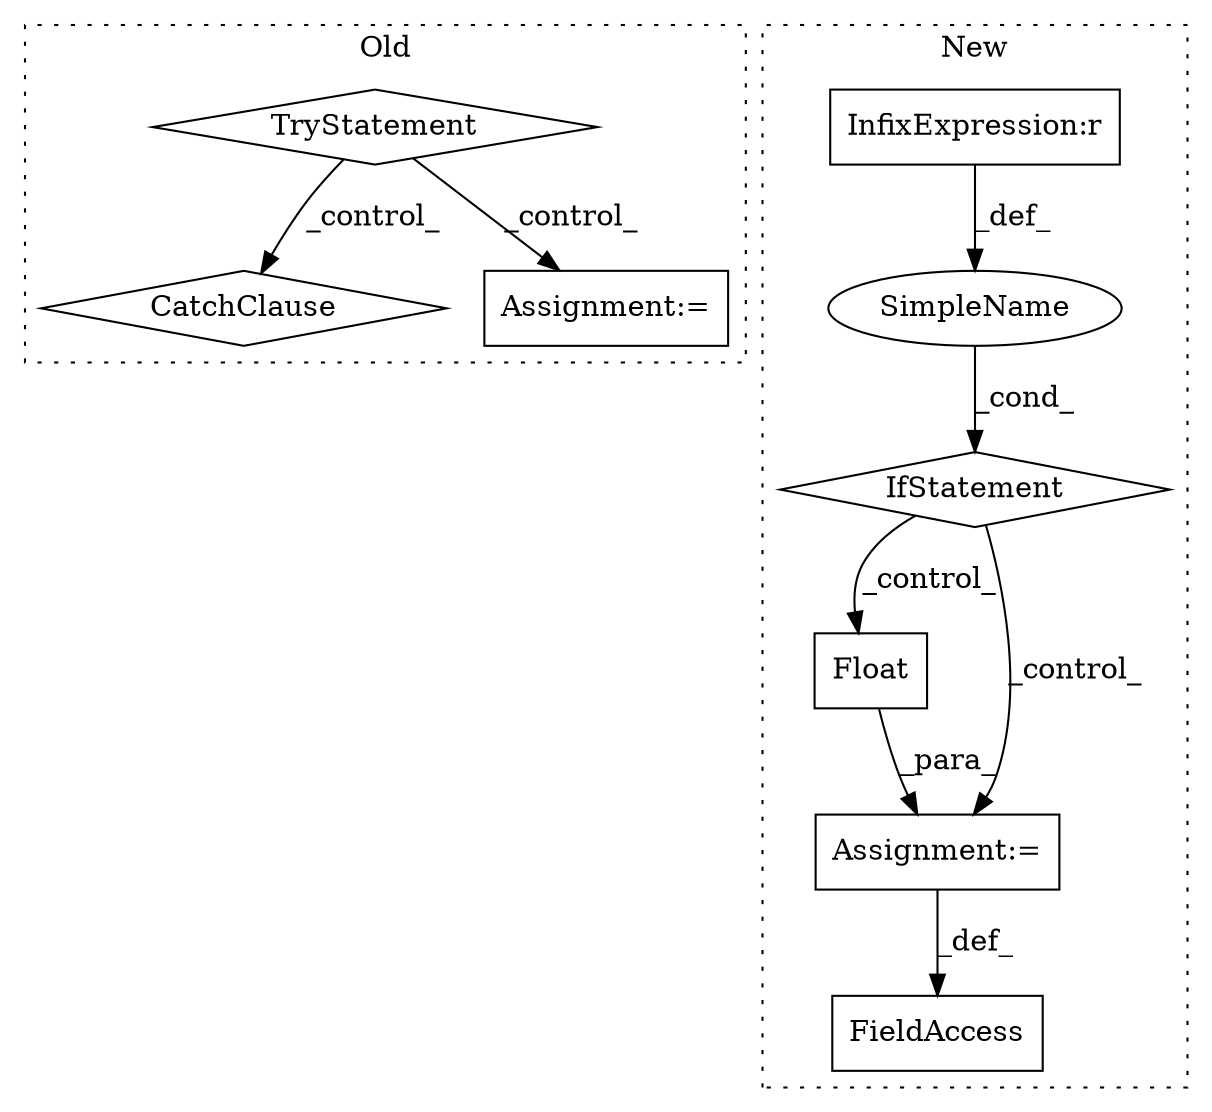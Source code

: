 digraph G {
subgraph cluster0 {
1 [label="TryStatement" a="54" s="21590" l="4" shape="diamond"];
3 [label="CatchClause" a="12" s="21672,21706" l="11,2" shape="diamond"];
9 [label="Assignment:=" a="7" s="21607" l="1" shape="box"];
label = "Old";
style="dotted";
}
subgraph cluster1 {
2 [label="Float" a="32" s="20683,20694" l="6,1" shape="box"];
4 [label="Assignment:=" a="7" s="20682" l="1" shape="box"];
5 [label="IfStatement" a="25" s="20614,20629" l="4,2" shape="diamond"];
6 [label="SimpleName" a="42" s="" l="" shape="ellipse"];
7 [label="InfixExpression:r" a="27" s="20623" l="4" shape="box"];
8 [label="FieldAccess" a="22" s="20672" l="10" shape="box"];
label = "New";
style="dotted";
}
1 -> 3 [label="_control_"];
1 -> 9 [label="_control_"];
2 -> 4 [label="_para_"];
4 -> 8 [label="_def_"];
5 -> 4 [label="_control_"];
5 -> 2 [label="_control_"];
6 -> 5 [label="_cond_"];
7 -> 6 [label="_def_"];
}